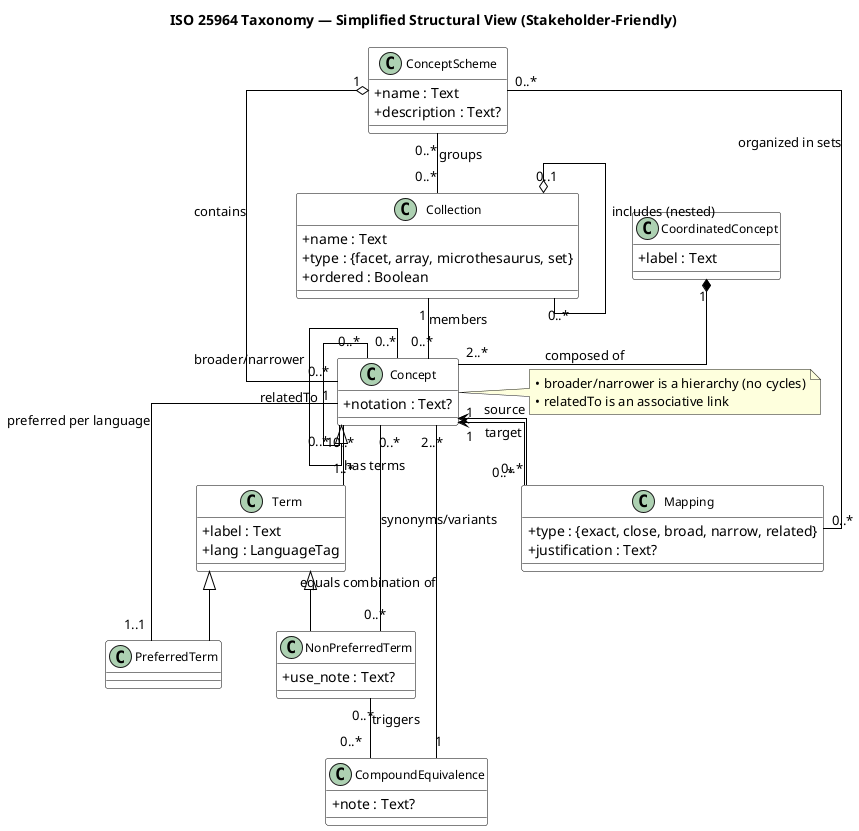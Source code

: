@startuml
title ISO 25964 Taxonomy — Simplified Structural View (Stakeholder-Friendly)

skinparam linetype ortho
skinparam classAttributeIconSize 0
skinparam packageStyle rectangle
skinparam classFontSize 12
skinparam class {
  BackgroundColor White
  ArrowColor Black
  BorderColor Black
}

' =====================================================
' CORE CONCEPTUAL LAYER (simplified)
' =====================================================
'package "Conceptual Layer" {
  class ConceptScheme {
    +name : Text
    +description : Text?
  }

  class Concept {
    +notation : Text?
  }

  ' Concepts belong to a scheme
  ConceptScheme "1" o-- "0..*" Concept : contains

  ' Simple associations instead of relationship classes
  Concept "0..*" -- "0..*" Concept : relatedTo
  Concept "0..*" -down-|> "0..*" Concept : broader/narrower

  note right of Concept
    • broader/narrower is a hierarchy (no cycles)
    • relatedTo is an associative link
  end note
'}

' =====================================================
' LEXICAL LAYER (Terms) — simplified
' =====================================================
'package "Lexical Layer (Terms)" {
  class Term {
    +label : Text
    +lang : LanguageTag
  }

  class PreferredTerm
  class NonPreferredTerm {
    +use_note : Text?
  }

  Term <|-- PreferredTerm
  Term <|-- NonPreferredTerm

  Concept "1" -- "1..*" Term : has terms
  Concept "1" -- "1..1" PreferredTerm : preferred per language
  Concept "0..*" -- "0..*" NonPreferredTerm : synonyms/variants
'}

' =====================================================
' COORDINATION & COMPOUND EQUIVALENCE — simplified
' =====================================================
'package "Coordination & Equivalence" {
  class CoordinatedConcept {
    +label : Text
  }
  CoordinatedConcept "1" *-- "2..*" Concept : composed of

  class CompoundEquivalence {
    +note : Text?
  }
  NonPreferredTerm "0..*" -- "0..*" CompoundEquivalence : triggers
  CompoundEquivalence "1" -- "2..*" Concept : equals combination of
'}

' =====================================================
' COLLECTIONS (curation & ordering) — simplified
' =====================================================
'package "Collections" {
  class Collection {
    +name : Text
    +type : {facet, array, microthesaurus, set}
    +ordered : Boolean
  }

  ConceptScheme "0..*" -- "0..*" Collection : groups
  Collection "1" -- "0..*" Concept : members
  Collection "0..1" o-- "0..*" Collection : includes (nested)
'}

' =====================================================
' MAPPINGS ACROSS SCHEMES (ISO 25964‑2) — simplified
' =====================================================
'package "Mappings" {
  class Mapping {
    +type : {exact, close, broad, narrow, related}
    +justification : Text?
  }

  Concept "1" <-- "0..*" Mapping : source
  Mapping "0..*" --> "1" Concept : target
  ConceptScheme "0..*" -- "0..*" Mapping : organized in sets
'}

' =====================================================
' NOTES / HOUSE RULES
' =====================================================
'note "Guidance:\n• One preferred term per language for each Concept.\n• Hierarchies must not loop (no cycles).\n• Collections are for curation and may be ordered; they are not hierarchies.\n• Compound equivalence: a non‑preferred term maps to a combination of Concepts.\n• Mappings connect Concepts across different schemes using standard types." as N1
'N1 .. Concept
'N1 .. Term
'N1 .. ConceptScheme
'N1 .. Collection

@enduml
